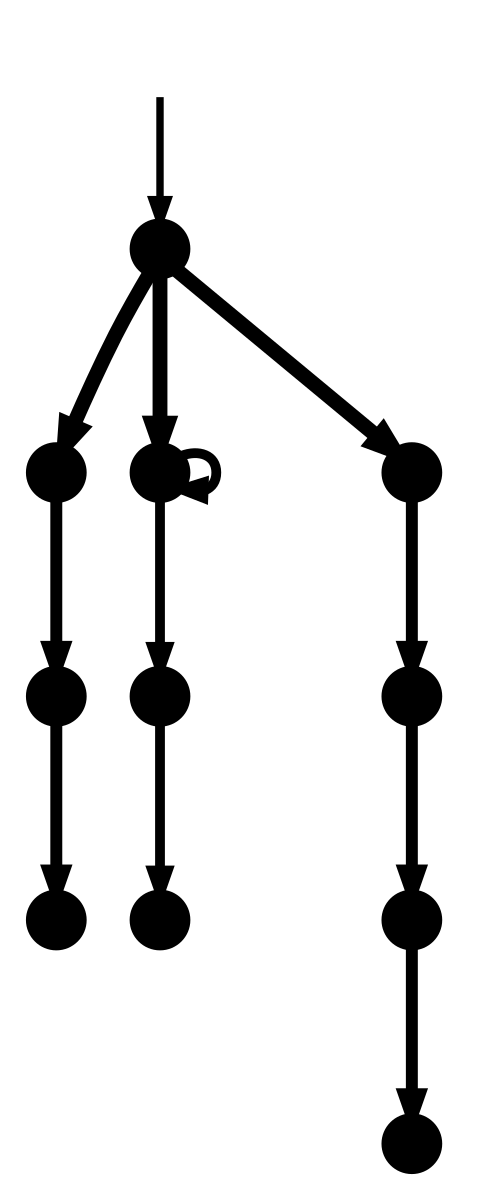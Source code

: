 digraph model {
  orientation = portrait;
  graph [ rankdir = "TB", ranksep="0.1", nodesep="0.05", size="8!" ];
  node [ fontname = "Helvetica", fontsize="6.0", shape="point", margin="0.01", height="0.1", width="0.5" ];
  edge [ fontname = "Helvetica", arrowsize=".3", arrowhead="normal", fontsize="6.0", margin="0.05" ];
None [shape=none, style=invis, width=0.1, height=0.1]
None->0
{rank = source; None}
0->1[penwidth="2.0043213737826426",label = "  "];1->2[penwidth="1.6127838567197355",label = "  "];2->3[penwidth="1.6127838567197355",label = "  "];0->4[penwidth="2.0043213737826426",label = "  "];4->4[penwidth="1.3222192947339193",label = "  "];4->5[penwidth="1.3222192947339193",label = "  "];5->6[penwidth="1.3222192947339193",label = "  "];0->7[penwidth="2.0043213737826426",label = "  "];7->8[penwidth="1.6127838567197355",label = "  "];8->9[penwidth="1.6127838567197355",label = "  "];9->10[penwidth="1.6127838567197355",label = "  "];}
